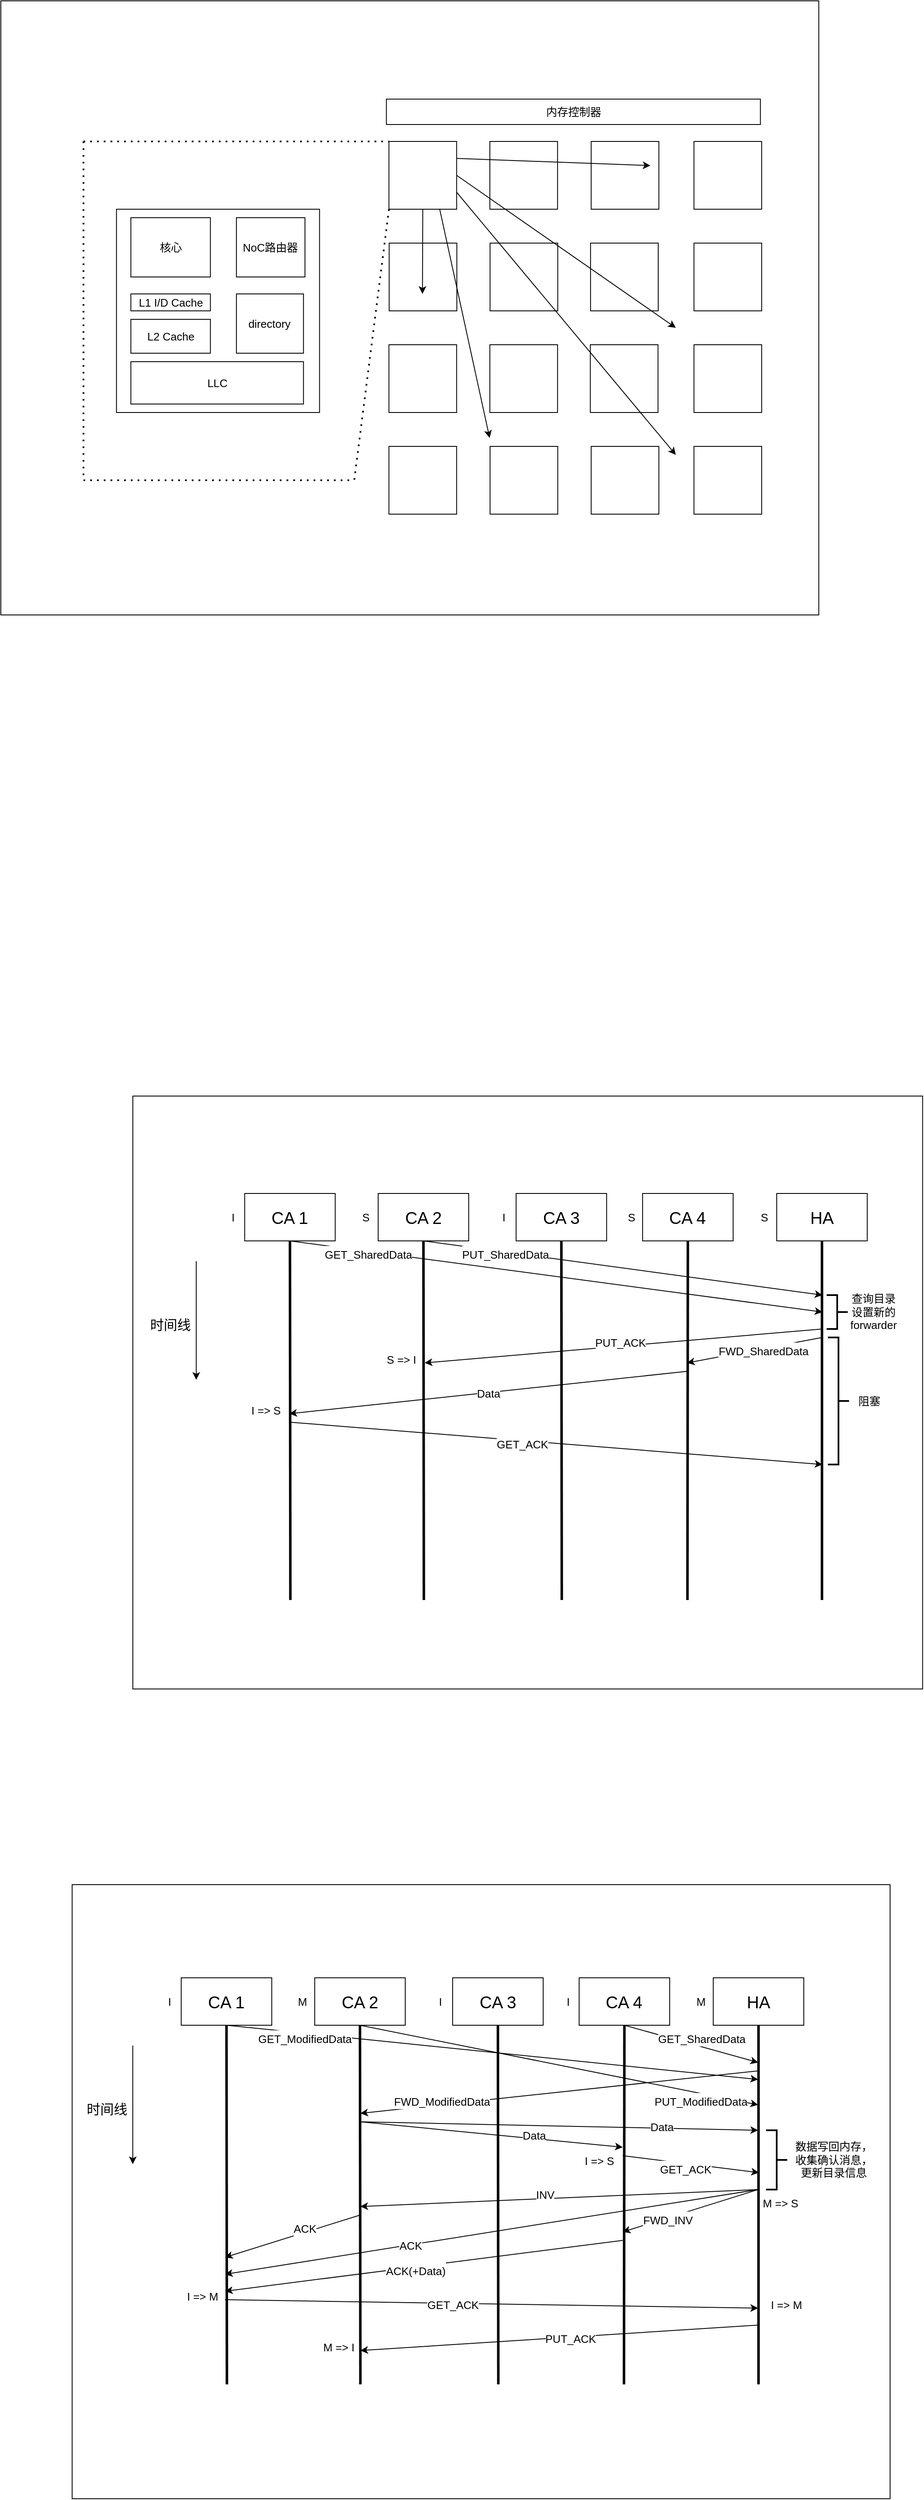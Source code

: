 <mxfile version="20.8.21" type="github">
  <diagram name="第 1 页" id="rEhqudG2Qi7Mr-dwz_3Q">
    <mxGraphModel dx="1628" dy="591" grid="0" gridSize="10" guides="1" tooltips="1" connect="1" arrows="1" fold="1" page="0" pageScale="1" pageWidth="827" pageHeight="1169" math="0" shadow="0">
      <root>
        <mxCell id="0" />
        <mxCell id="1" parent="0" />
        <mxCell id="y3GU0l8vooT_9jQAANlp-1" value="" style="rounded=0;whiteSpace=wrap;html=1;sketch=0;fillStyle=auto;strokeWidth=1;fontSize=20;aspect=fixed;" vertex="1" parent="1">
          <mxGeometry x="316" y="419" width="966.66" height="725" as="geometry" />
        </mxCell>
        <mxCell id="y3GU0l8vooT_9jQAANlp-2" value="" style="whiteSpace=wrap;html=1;aspect=fixed;labelBackgroundColor=default;strokeColor=default;fontSize=13;fillColor=default;" vertex="1" parent="1">
          <mxGeometry x="774.66" y="585" width="80" height="80" as="geometry" />
        </mxCell>
        <mxCell id="y3GU0l8vooT_9jQAANlp-3" value="" style="whiteSpace=wrap;html=1;aspect=fixed;labelBackgroundColor=default;strokeColor=default;fontSize=13;fillColor=default;" vertex="1" parent="1">
          <mxGeometry x="893.91" y="585" width="80" height="80" as="geometry" />
        </mxCell>
        <mxCell id="y3GU0l8vooT_9jQAANlp-4" value="" style="whiteSpace=wrap;html=1;aspect=fixed;labelBackgroundColor=default;strokeColor=default;fontSize=13;fillColor=default;" vertex="1" parent="1">
          <mxGeometry x="1013.66" y="585" width="80" height="80" as="geometry" />
        </mxCell>
        <mxCell id="y3GU0l8vooT_9jQAANlp-5" value="" style="whiteSpace=wrap;html=1;aspect=fixed;labelBackgroundColor=default;strokeColor=default;fontSize=13;fillColor=default;" vertex="1" parent="1">
          <mxGeometry x="774.91" y="705" width="80" height="80" as="geometry" />
        </mxCell>
        <mxCell id="y3GU0l8vooT_9jQAANlp-6" value="" style="whiteSpace=wrap;html=1;aspect=fixed;labelBackgroundColor=default;strokeColor=default;fontSize=13;fillColor=default;" vertex="1" parent="1">
          <mxGeometry x="894.16" y="705" width="80" height="80" as="geometry" />
        </mxCell>
        <mxCell id="y3GU0l8vooT_9jQAANlp-7" value="" style="whiteSpace=wrap;html=1;aspect=fixed;labelBackgroundColor=default;strokeColor=default;fontSize=13;fillColor=default;" vertex="1" parent="1">
          <mxGeometry x="1012.91" y="705" width="80" height="80" as="geometry" />
        </mxCell>
        <mxCell id="y3GU0l8vooT_9jQAANlp-8" value="" style="whiteSpace=wrap;html=1;aspect=fixed;labelBackgroundColor=default;strokeColor=default;fontSize=13;fillColor=default;" vertex="1" parent="1">
          <mxGeometry x="774.66" y="825" width="80" height="80" as="geometry" />
        </mxCell>
        <mxCell id="y3GU0l8vooT_9jQAANlp-9" value="" style="whiteSpace=wrap;html=1;aspect=fixed;labelBackgroundColor=default;strokeColor=default;fontSize=13;fillColor=default;" vertex="1" parent="1">
          <mxGeometry x="893.91" y="825" width="80" height="80" as="geometry" />
        </mxCell>
        <mxCell id="y3GU0l8vooT_9jQAANlp-10" value="" style="whiteSpace=wrap;html=1;aspect=fixed;labelBackgroundColor=default;strokeColor=default;fontSize=13;fillColor=default;" vertex="1" parent="1">
          <mxGeometry x="1012.66" y="825" width="80" height="80" as="geometry" />
        </mxCell>
        <mxCell id="y3GU0l8vooT_9jQAANlp-11" value="内存控制器" style="rounded=0;whiteSpace=wrap;html=1;labelBackgroundColor=default;strokeColor=default;fontSize=13;fillColor=default;" vertex="1" parent="1">
          <mxGeometry x="771.66" y="535" width="442" height="30" as="geometry" />
        </mxCell>
        <mxCell id="y3GU0l8vooT_9jQAANlp-12" value="" style="whiteSpace=wrap;html=1;aspect=fixed;labelBackgroundColor=default;strokeColor=default;fontSize=13;fillColor=default;" vertex="1" parent="1">
          <mxGeometry x="1135.16" y="585" width="80" height="80" as="geometry" />
        </mxCell>
        <mxCell id="y3GU0l8vooT_9jQAANlp-13" value="" style="whiteSpace=wrap;html=1;aspect=fixed;labelBackgroundColor=default;strokeColor=default;fontSize=13;fillColor=default;" vertex="1" parent="1">
          <mxGeometry x="1135.16" y="705" width="80" height="80" as="geometry" />
        </mxCell>
        <mxCell id="y3GU0l8vooT_9jQAANlp-14" value="" style="whiteSpace=wrap;html=1;aspect=fixed;labelBackgroundColor=default;strokeColor=default;fontSize=13;fillColor=default;" vertex="1" parent="1">
          <mxGeometry x="1135.16" y="825" width="80" height="80" as="geometry" />
        </mxCell>
        <mxCell id="y3GU0l8vooT_9jQAANlp-15" value="" style="whiteSpace=wrap;html=1;aspect=fixed;labelBackgroundColor=default;strokeColor=default;fontSize=13;fillColor=default;" vertex="1" parent="1">
          <mxGeometry x="774.66" y="945" width="80" height="80" as="geometry" />
        </mxCell>
        <mxCell id="y3GU0l8vooT_9jQAANlp-16" value="" style="whiteSpace=wrap;html=1;aspect=fixed;labelBackgroundColor=default;strokeColor=default;fontSize=13;fillColor=default;" vertex="1" parent="1">
          <mxGeometry x="894.16" y="945" width="80" height="80" as="geometry" />
        </mxCell>
        <mxCell id="y3GU0l8vooT_9jQAANlp-17" value="" style="whiteSpace=wrap;html=1;aspect=fixed;labelBackgroundColor=default;strokeColor=default;fontSize=13;fillColor=default;" vertex="1" parent="1">
          <mxGeometry x="1013.66" y="945" width="80" height="80" as="geometry" />
        </mxCell>
        <mxCell id="y3GU0l8vooT_9jQAANlp-18" value="" style="whiteSpace=wrap;html=1;aspect=fixed;labelBackgroundColor=default;strokeColor=default;fontSize=13;fillColor=default;" vertex="1" parent="1">
          <mxGeometry x="1135.16" y="945" width="80" height="80" as="geometry" />
        </mxCell>
        <mxCell id="y3GU0l8vooT_9jQAANlp-19" value="" style="whiteSpace=wrap;html=1;aspect=fixed;labelBackgroundColor=default;strokeColor=default;fontSize=13;fillColor=default;" vertex="1" parent="1">
          <mxGeometry x="452.66" y="665" width="240" height="240" as="geometry" />
        </mxCell>
        <mxCell id="y3GU0l8vooT_9jQAANlp-20" value="L1 I/D Cache" style="rounded=0;whiteSpace=wrap;html=1;labelBackgroundColor=default;strokeColor=default;fontSize=13;fillColor=default;" vertex="1" parent="1">
          <mxGeometry x="469.66" y="765" width="94" height="20" as="geometry" />
        </mxCell>
        <mxCell id="y3GU0l8vooT_9jQAANlp-21" value="NoC路由器" style="rounded=0;whiteSpace=wrap;html=1;labelBackgroundColor=default;strokeColor=default;fontSize=13;fillColor=default;" vertex="1" parent="1">
          <mxGeometry x="594.41" y="675" width="81" height="70" as="geometry" />
        </mxCell>
        <mxCell id="y3GU0l8vooT_9jQAANlp-22" value="核心" style="rounded=0;whiteSpace=wrap;html=1;labelBackgroundColor=default;strokeColor=default;fontSize=13;fillColor=default;" vertex="1" parent="1">
          <mxGeometry x="469.66" y="675" width="94" height="70" as="geometry" />
        </mxCell>
        <mxCell id="y3GU0l8vooT_9jQAANlp-23" value="L2 Cache" style="rounded=0;whiteSpace=wrap;html=1;labelBackgroundColor=default;strokeColor=default;fontSize=13;fillColor=default;" vertex="1" parent="1">
          <mxGeometry x="469.66" y="795" width="94" height="40" as="geometry" />
        </mxCell>
        <mxCell id="y3GU0l8vooT_9jQAANlp-24" value="LLC" style="rounded=0;whiteSpace=wrap;html=1;labelBackgroundColor=default;strokeColor=default;fontSize=13;fillColor=default;" vertex="1" parent="1">
          <mxGeometry x="469.66" y="845" width="204" height="50" as="geometry" />
        </mxCell>
        <mxCell id="y3GU0l8vooT_9jQAANlp-25" value="directory" style="rounded=0;whiteSpace=wrap;html=1;labelBackgroundColor=default;strokeColor=default;fontSize=13;fillColor=default;" vertex="1" parent="1">
          <mxGeometry x="594.41" y="765" width="79.25" height="70" as="geometry" />
        </mxCell>
        <mxCell id="y3GU0l8vooT_9jQAANlp-26" style="edgeStyle=none;rounded=0;orthogonalLoop=1;jettySize=auto;html=1;exitX=0.5;exitY=1;exitDx=0;exitDy=0;entryX=0.492;entryY=0.75;entryDx=0;entryDy=0;entryPerimeter=0;fontSize=13;endArrow=classic;endFill=1;" edge="1" parent="1" source="y3GU0l8vooT_9jQAANlp-2" target="y3GU0l8vooT_9jQAANlp-5">
          <mxGeometry relative="1" as="geometry" />
        </mxCell>
        <mxCell id="y3GU0l8vooT_9jQAANlp-27" style="edgeStyle=none;rounded=0;orthogonalLoop=1;jettySize=auto;html=1;exitX=1;exitY=0.75;exitDx=0;exitDy=0;fontSize=13;endArrow=classic;endFill=1;" edge="1" parent="1" source="y3GU0l8vooT_9jQAANlp-2">
          <mxGeometry relative="1" as="geometry">
            <mxPoint x="1113.66" y="955" as="targetPoint" />
          </mxGeometry>
        </mxCell>
        <mxCell id="y3GU0l8vooT_9jQAANlp-28" style="edgeStyle=none;rounded=0;orthogonalLoop=1;jettySize=auto;html=1;exitX=1;exitY=0.5;exitDx=0;exitDy=0;fontSize=13;endArrow=classic;endFill=1;" edge="1" parent="1" source="y3GU0l8vooT_9jQAANlp-2">
          <mxGeometry relative="1" as="geometry">
            <mxPoint x="1113.66" y="805" as="targetPoint" />
          </mxGeometry>
        </mxCell>
        <mxCell id="y3GU0l8vooT_9jQAANlp-29" style="edgeStyle=none;rounded=0;orthogonalLoop=1;jettySize=auto;html=1;exitX=1;exitY=0.25;exitDx=0;exitDy=0;fontSize=13;endArrow=classic;endFill=1;" edge="1" parent="1" source="y3GU0l8vooT_9jQAANlp-2">
          <mxGeometry relative="1" as="geometry">
            <mxPoint x="1083.66" y="613.513" as="targetPoint" />
          </mxGeometry>
        </mxCell>
        <mxCell id="y3GU0l8vooT_9jQAANlp-30" style="edgeStyle=none;rounded=0;orthogonalLoop=1;jettySize=auto;html=1;exitX=0.75;exitY=1;exitDx=0;exitDy=0;fontSize=13;endArrow=classic;endFill=1;" edge="1" parent="1" source="y3GU0l8vooT_9jQAANlp-2">
          <mxGeometry relative="1" as="geometry">
            <mxPoint x="893.66" y="935" as="targetPoint" />
          </mxGeometry>
        </mxCell>
        <mxCell id="y3GU0l8vooT_9jQAANlp-31" value="" style="endArrow=none;dashed=1;html=1;dashPattern=1 3;strokeWidth=2;rounded=0;strokeColor=default;fontSize=15;endSize=6;elbow=vertical;entryX=0;entryY=0;entryDx=0;entryDy=0;" edge="1" parent="1" target="y3GU0l8vooT_9jQAANlp-2">
          <mxGeometry width="50" height="50" relative="1" as="geometry">
            <mxPoint x="413.66" y="585" as="sourcePoint" />
            <mxPoint x="723.66" y="585" as="targetPoint" />
          </mxGeometry>
        </mxCell>
        <mxCell id="y3GU0l8vooT_9jQAANlp-32" value="" style="endArrow=none;dashed=1;html=1;dashPattern=1 3;strokeWidth=2;rounded=0;strokeColor=default;fontSize=15;endSize=6;elbow=vertical;" edge="1" parent="1">
          <mxGeometry width="50" height="50" relative="1" as="geometry">
            <mxPoint x="413.66" y="585" as="sourcePoint" />
            <mxPoint x="413.66" y="985" as="targetPoint" />
          </mxGeometry>
        </mxCell>
        <mxCell id="y3GU0l8vooT_9jQAANlp-33" value="" style="endArrow=none;dashed=1;html=1;dashPattern=1 3;strokeWidth=2;rounded=0;strokeColor=default;fontSize=15;endSize=6;elbow=vertical;" edge="1" parent="1">
          <mxGeometry width="50" height="50" relative="1" as="geometry">
            <mxPoint x="413.66" y="985" as="sourcePoint" />
            <mxPoint x="733.66" y="985" as="targetPoint" />
          </mxGeometry>
        </mxCell>
        <mxCell id="y3GU0l8vooT_9jQAANlp-34" value="" style="endArrow=none;dashed=1;html=1;dashPattern=1 3;strokeWidth=2;rounded=0;strokeColor=default;fontSize=15;endSize=6;elbow=vertical;exitX=0;exitY=1;exitDx=0;exitDy=0;" edge="1" parent="1" source="y3GU0l8vooT_9jQAANlp-2">
          <mxGeometry width="50" height="50" relative="1" as="geometry">
            <mxPoint x="213.66" y="935" as="sourcePoint" />
            <mxPoint x="733.66" y="985" as="targetPoint" />
          </mxGeometry>
        </mxCell>
        <mxCell id="y3GU0l8vooT_9jQAANlp-35" value="" style="rounded=0;whiteSpace=wrap;html=1;sketch=0;fillStyle=auto;strokeWidth=1;fontSize=20;aspect=fixed;" vertex="1" parent="1">
          <mxGeometry x="400.26" y="2643" width="966.66" height="725" as="geometry" />
        </mxCell>
        <mxCell id="y3GU0l8vooT_9jQAANlp-36" value="" style="rounded=0;whiteSpace=wrap;html=1;sketch=0;fillStyle=auto;strokeWidth=1;fontSize=20;aspect=fixed;" vertex="1" parent="1">
          <mxGeometry x="472" y="1712" width="933.33" height="700" as="geometry" />
        </mxCell>
        <mxCell id="y3GU0l8vooT_9jQAANlp-37" value="CA 1" style="rounded=0;whiteSpace=wrap;html=1;sketch=0;fillStyle=auto;strokeWidth=1;fontSize=20;" vertex="1" parent="1">
          <mxGeometry x="604.17" y="1827" width="107" height="56" as="geometry" />
        </mxCell>
        <mxCell id="y3GU0l8vooT_9jQAANlp-38" value="CA 2" style="rounded=0;whiteSpace=wrap;html=1;sketch=0;fillStyle=auto;strokeWidth=1;fontSize=20;" vertex="1" parent="1">
          <mxGeometry x="761.92" y="1827" width="107" height="56" as="geometry" />
        </mxCell>
        <mxCell id="y3GU0l8vooT_9jQAANlp-39" value="CA 3" style="rounded=0;whiteSpace=wrap;html=1;sketch=0;fillStyle=auto;strokeWidth=1;fontSize=20;" vertex="1" parent="1">
          <mxGeometry x="924.92" y="1827" width="107" height="56" as="geometry" />
        </mxCell>
        <mxCell id="y3GU0l8vooT_9jQAANlp-40" value="CA 4" style="rounded=0;whiteSpace=wrap;html=1;sketch=0;fillStyle=auto;strokeWidth=1;fontSize=20;" vertex="1" parent="1">
          <mxGeometry x="1074.42" y="1827" width="107" height="56" as="geometry" />
        </mxCell>
        <mxCell id="y3GU0l8vooT_9jQAANlp-41" value="HA" style="rounded=0;whiteSpace=wrap;html=1;sketch=0;fillStyle=auto;strokeWidth=1;fontSize=20;" vertex="1" parent="1">
          <mxGeometry x="1232.92" y="1827" width="107" height="56" as="geometry" />
        </mxCell>
        <mxCell id="y3GU0l8vooT_9jQAANlp-42" value="" style="endArrow=none;html=1;rounded=0;fontSize=18;strokeWidth=3;exitX=0.5;exitY=1;exitDx=0;exitDy=0;" edge="1" parent="1" source="y3GU0l8vooT_9jQAANlp-37">
          <mxGeometry width="50" height="50" relative="1" as="geometry">
            <mxPoint x="593.17" y="2037" as="sourcePoint" />
            <mxPoint x="658.17" y="2307" as="targetPoint" />
          </mxGeometry>
        </mxCell>
        <mxCell id="y3GU0l8vooT_9jQAANlp-43" value="" style="endArrow=none;html=1;rounded=0;fontSize=18;strokeWidth=3;exitX=0.5;exitY=1;exitDx=0;exitDy=0;" edge="1" parent="1" source="y3GU0l8vooT_9jQAANlp-38">
          <mxGeometry width="50" height="50" relative="1" as="geometry">
            <mxPoint x="827.67" y="1897" as="sourcePoint" />
            <mxPoint x="815.92" y="2307" as="targetPoint" />
          </mxGeometry>
        </mxCell>
        <mxCell id="y3GU0l8vooT_9jQAANlp-44" value="" style="endArrow=none;html=1;rounded=0;fontSize=18;strokeWidth=3;exitX=0.5;exitY=1;exitDx=0;exitDy=0;" edge="1" parent="1" source="y3GU0l8vooT_9jQAANlp-39">
          <mxGeometry width="50" height="50" relative="1" as="geometry">
            <mxPoint x="992.92" y="2197" as="sourcePoint" />
            <mxPoint x="978.92" y="2307" as="targetPoint" />
          </mxGeometry>
        </mxCell>
        <mxCell id="y3GU0l8vooT_9jQAANlp-45" value="" style="endArrow=none;html=1;rounded=0;fontSize=18;strokeWidth=3;exitX=0.5;exitY=1;exitDx=0;exitDy=0;" edge="1" parent="1" source="y3GU0l8vooT_9jQAANlp-40">
          <mxGeometry width="50" height="50" relative="1" as="geometry">
            <mxPoint x="1091.42" y="2057" as="sourcePoint" />
            <mxPoint x="1127.42" y="2307" as="targetPoint" />
          </mxGeometry>
        </mxCell>
        <mxCell id="y3GU0l8vooT_9jQAANlp-46" value="" style="endArrow=none;html=1;rounded=0;fontSize=18;strokeWidth=3;exitX=0.5;exitY=1;exitDx=0;exitDy=0;" edge="1" parent="1" source="y3GU0l8vooT_9jQAANlp-41">
          <mxGeometry width="50" height="50" relative="1" as="geometry">
            <mxPoint x="1209.42" y="2127" as="sourcePoint" />
            <mxPoint x="1286.42" y="2307" as="targetPoint" />
          </mxGeometry>
        </mxCell>
        <mxCell id="y3GU0l8vooT_9jQAANlp-47" value="" style="endArrow=classic;html=1;rounded=0;fontSize=16;" edge="1" parent="1">
          <mxGeometry width="50" height="50" relative="1" as="geometry">
            <mxPoint x="546.92" y="1907" as="sourcePoint" />
            <mxPoint x="546.92" y="2047" as="targetPoint" />
          </mxGeometry>
        </mxCell>
        <mxCell id="y3GU0l8vooT_9jQAANlp-48" value="时间线" style="text;html=1;align=center;verticalAlign=middle;resizable=0;points=[];autosize=1;strokeColor=none;fillColor=none;fontSize=16;" vertex="1" parent="1">
          <mxGeometry x="480.92" y="1967" width="70" height="30" as="geometry" />
        </mxCell>
        <mxCell id="y3GU0l8vooT_9jQAANlp-49" value="" style="endArrow=classic;html=1;rounded=0;fontSize=16;exitX=0.5;exitY=1;exitDx=0;exitDy=0;" edge="1" parent="1" source="y3GU0l8vooT_9jQAANlp-37">
          <mxGeometry width="50" height="50" relative="1" as="geometry">
            <mxPoint x="666.92" y="1907" as="sourcePoint" />
            <mxPoint x="1286.92" y="1967" as="targetPoint" />
          </mxGeometry>
        </mxCell>
        <mxCell id="y3GU0l8vooT_9jQAANlp-50" value="&lt;span style=&quot;font-size: 13px;&quot;&gt;GET_SharedData&lt;br&gt;&lt;/span&gt;" style="text;html=1;align=center;verticalAlign=middle;resizable=0;points=[];autosize=1;strokeColor=none;fillColor=none;fontSize=16;labelBackgroundColor=default;" vertex="1" parent="1">
          <mxGeometry x="684.67" y="1883" width="130" height="30" as="geometry" />
        </mxCell>
        <mxCell id="y3GU0l8vooT_9jQAANlp-51" value="" style="endArrow=classic;html=1;rounded=0;fontSize=13;exitX=0.5;exitY=1;exitDx=0;exitDy=0;" edge="1" parent="1" source="y3GU0l8vooT_9jQAANlp-38">
          <mxGeometry width="50" height="50" relative="1" as="geometry">
            <mxPoint x="986.92" y="2037" as="sourcePoint" />
            <mxPoint x="1286.92" y="1947" as="targetPoint" />
          </mxGeometry>
        </mxCell>
        <mxCell id="y3GU0l8vooT_9jQAANlp-52" value="" style="strokeWidth=2;html=1;shape=mxgraph.flowchart.annotation_2;align=left;labelPosition=right;pointerEvents=1;strokeColor=default;fontSize=13;fillColor=#E6E6E6;flipH=1;" vertex="1" parent="1">
          <mxGeometry x="1291.92" y="1947" width="25" height="40" as="geometry" />
        </mxCell>
        <mxCell id="y3GU0l8vooT_9jQAANlp-53" value="查询目录&lt;br&gt;设置新的&lt;br&gt;forwarder" style="text;html=1;align=center;verticalAlign=middle;resizable=0;points=[];autosize=1;strokeColor=none;fillColor=none;fontSize=13;" vertex="1" parent="1">
          <mxGeometry x="1306.92" y="1937" width="80" height="60" as="geometry" />
        </mxCell>
        <mxCell id="y3GU0l8vooT_9jQAANlp-54" value="&lt;span style=&quot;font-size: 13px;&quot;&gt;PUT_SharedData&lt;br&gt;&lt;/span&gt;" style="text;html=1;align=center;verticalAlign=middle;resizable=0;points=[];autosize=1;strokeColor=none;fillColor=none;fontSize=16;labelBackgroundColor=default;" vertex="1" parent="1">
          <mxGeometry x="846.92" y="1883" width="130" height="30" as="geometry" />
        </mxCell>
        <mxCell id="y3GU0l8vooT_9jQAANlp-55" value="I" style="text;html=1;align=center;verticalAlign=middle;resizable=0;points=[];autosize=1;strokeColor=none;fillColor=none;fontSize=13;" vertex="1" parent="1">
          <mxGeometry x="575.17" y="1840" width="30" height="30" as="geometry" />
        </mxCell>
        <mxCell id="y3GU0l8vooT_9jQAANlp-56" value="S" style="text;html=1;align=center;verticalAlign=middle;resizable=0;points=[];autosize=1;strokeColor=none;fillColor=none;fontSize=13;" vertex="1" parent="1">
          <mxGeometry x="731.92" y="1840" width="30" height="30" as="geometry" />
        </mxCell>
        <mxCell id="y3GU0l8vooT_9jQAANlp-57" value="I" style="text;html=1;align=center;verticalAlign=middle;resizable=0;points=[];autosize=1;strokeColor=none;fillColor=none;fontSize=13;" vertex="1" parent="1">
          <mxGeometry x="894.92" y="1840" width="30" height="30" as="geometry" />
        </mxCell>
        <mxCell id="y3GU0l8vooT_9jQAANlp-58" value="S" style="text;html=1;align=center;verticalAlign=middle;resizable=0;points=[];autosize=1;strokeColor=none;fillColor=none;fontSize=13;" vertex="1" parent="1">
          <mxGeometry x="1045.92" y="1840" width="30" height="30" as="geometry" />
        </mxCell>
        <mxCell id="y3GU0l8vooT_9jQAANlp-59" value="S" style="text;html=1;align=center;verticalAlign=middle;resizable=0;points=[];autosize=1;strokeColor=none;fillColor=none;fontSize=13;" vertex="1" parent="1">
          <mxGeometry x="1202.92" y="1840" width="30" height="30" as="geometry" />
        </mxCell>
        <mxCell id="y3GU0l8vooT_9jQAANlp-60" value="&lt;span style=&quot;font-size: 13px;&quot;&gt;S =&amp;gt; I&lt;br&gt;&lt;/span&gt;" style="text;html=1;align=center;verticalAlign=middle;resizable=0;points=[];autosize=1;strokeColor=none;fillColor=none;fontSize=16;labelBackgroundColor=default;" vertex="1" parent="1">
          <mxGeometry x="759.42" y="2007" width="60" height="30" as="geometry" />
        </mxCell>
        <mxCell id="y3GU0l8vooT_9jQAANlp-61" value="" style="endArrow=classic;html=1;rounded=0;fontSize=13;" edge="1" parent="1">
          <mxGeometry width="50" height="50" relative="1" as="geometry">
            <mxPoint x="1286.92" y="1997" as="sourcePoint" />
            <mxPoint x="1126.92" y="2027" as="targetPoint" />
          </mxGeometry>
        </mxCell>
        <mxCell id="y3GU0l8vooT_9jQAANlp-62" value="&lt;span style=&quot;font-size: 13px;&quot;&gt;FWD_SharedData&lt;br&gt;&lt;/span&gt;" style="text;html=1;align=center;verticalAlign=middle;resizable=0;points=[];autosize=1;strokeColor=none;fillColor=none;fontSize=16;labelBackgroundColor=default;" vertex="1" parent="1">
          <mxGeometry x="1151.92" y="1997" width="130" height="30" as="geometry" />
        </mxCell>
        <mxCell id="y3GU0l8vooT_9jQAANlp-63" value="" style="endArrow=classic;html=1;rounded=0;fontSize=13;entryX=0.958;entryY=0.667;entryDx=0;entryDy=0;entryPerimeter=0;" edge="1" parent="1" target="y3GU0l8vooT_9jQAANlp-60">
          <mxGeometry width="50" height="50" relative="1" as="geometry">
            <mxPoint x="1286.92" y="1987" as="sourcePoint" />
            <mxPoint x="906.92" y="2047" as="targetPoint" />
          </mxGeometry>
        </mxCell>
        <mxCell id="y3GU0l8vooT_9jQAANlp-64" value="&lt;span style=&quot;font-size: 13px;&quot;&gt;PUT_ACK&lt;br&gt;&lt;/span&gt;" style="text;html=1;align=center;verticalAlign=middle;resizable=0;points=[];autosize=1;strokeColor=none;fillColor=none;fontSize=16;labelBackgroundColor=default;" vertex="1" parent="1">
          <mxGeometry x="1008.42" y="1987" width="80" height="30" as="geometry" />
        </mxCell>
        <mxCell id="y3GU0l8vooT_9jQAANlp-65" value="" style="endArrow=classic;html=1;rounded=0;fontSize=13;" edge="1" parent="1">
          <mxGeometry width="50" height="50" relative="1" as="geometry">
            <mxPoint x="1126.92" y="2037" as="sourcePoint" />
            <mxPoint x="656.92" y="2087" as="targetPoint" />
          </mxGeometry>
        </mxCell>
        <mxCell id="y3GU0l8vooT_9jQAANlp-66" value="&lt;span style=&quot;font-size: 13px;&quot;&gt;Data&lt;br&gt;&lt;/span&gt;" style="text;html=1;align=center;verticalAlign=middle;resizable=0;points=[];autosize=1;strokeColor=none;fillColor=none;fontSize=16;labelBackgroundColor=default;" vertex="1" parent="1">
          <mxGeometry x="866.92" y="2047" width="50" height="30" as="geometry" />
        </mxCell>
        <mxCell id="y3GU0l8vooT_9jQAANlp-67" value="" style="endArrow=classic;html=1;rounded=0;fontSize=13;" edge="1" parent="1">
          <mxGeometry width="50" height="50" relative="1" as="geometry">
            <mxPoint x="656.92" y="2097" as="sourcePoint" />
            <mxPoint x="1286.92" y="2147" as="targetPoint" />
          </mxGeometry>
        </mxCell>
        <mxCell id="y3GU0l8vooT_9jQAANlp-68" value="&lt;span style=&quot;font-size: 13px;&quot;&gt;GET_ACK&lt;br&gt;&lt;/span&gt;" style="text;html=1;align=center;verticalAlign=middle;resizable=0;points=[];autosize=1;strokeColor=none;fillColor=none;fontSize=16;labelBackgroundColor=default;" vertex="1" parent="1">
          <mxGeometry x="891.92" y="2107" width="80" height="30" as="geometry" />
        </mxCell>
        <mxCell id="y3GU0l8vooT_9jQAANlp-69" value="&lt;span style=&quot;font-size: 13px;&quot;&gt;I =&amp;gt; S&lt;br&gt;&lt;/span&gt;" style="text;html=1;align=center;verticalAlign=middle;resizable=0;points=[];autosize=1;strokeColor=none;fillColor=none;fontSize=16;labelBackgroundColor=default;" vertex="1" parent="1">
          <mxGeometry x="598.92" y="2067" width="60" height="30" as="geometry" />
        </mxCell>
        <mxCell id="y3GU0l8vooT_9jQAANlp-70" value="" style="strokeWidth=2;html=1;shape=mxgraph.flowchart.annotation_2;align=left;labelPosition=right;pointerEvents=1;strokeColor=default;fontSize=13;fillColor=#E6E6E6;flipH=1;" vertex="1" parent="1">
          <mxGeometry x="1293.42" y="1997" width="25" height="150" as="geometry" />
        </mxCell>
        <mxCell id="y3GU0l8vooT_9jQAANlp-71" value="阻塞" style="text;html=1;align=center;verticalAlign=middle;resizable=0;points=[];autosize=1;strokeColor=none;fillColor=none;fontSize=13;" vertex="1" parent="1">
          <mxGeometry x="1316.92" y="2057" width="50" height="30" as="geometry" />
        </mxCell>
        <mxCell id="y3GU0l8vooT_9jQAANlp-72" value="CA 1" style="rounded=0;whiteSpace=wrap;html=1;sketch=0;fillStyle=auto;strokeWidth=1;fontSize=20;" vertex="1" parent="1">
          <mxGeometry x="529.17" y="2753" width="107" height="56" as="geometry" />
        </mxCell>
        <mxCell id="y3GU0l8vooT_9jQAANlp-73" value="CA 2" style="rounded=0;whiteSpace=wrap;html=1;sketch=0;fillStyle=auto;strokeWidth=1;fontSize=20;" vertex="1" parent="1">
          <mxGeometry x="686.92" y="2753" width="107" height="56" as="geometry" />
        </mxCell>
        <mxCell id="y3GU0l8vooT_9jQAANlp-74" value="CA 3" style="rounded=0;whiteSpace=wrap;html=1;sketch=0;fillStyle=auto;strokeWidth=1;fontSize=20;" vertex="1" parent="1">
          <mxGeometry x="849.92" y="2753" width="107" height="56" as="geometry" />
        </mxCell>
        <mxCell id="y3GU0l8vooT_9jQAANlp-75" value="CA 4" style="rounded=0;whiteSpace=wrap;html=1;sketch=0;fillStyle=auto;strokeWidth=1;fontSize=20;" vertex="1" parent="1">
          <mxGeometry x="999.42" y="2753" width="107" height="56" as="geometry" />
        </mxCell>
        <mxCell id="y3GU0l8vooT_9jQAANlp-76" value="HA" style="rounded=0;whiteSpace=wrap;html=1;sketch=0;fillStyle=auto;strokeWidth=1;fontSize=20;" vertex="1" parent="1">
          <mxGeometry x="1157.92" y="2753" width="107" height="56" as="geometry" />
        </mxCell>
        <mxCell id="y3GU0l8vooT_9jQAANlp-77" value="" style="endArrow=none;html=1;rounded=0;fontSize=18;strokeWidth=3;exitX=0.5;exitY=1;exitDx=0;exitDy=0;" edge="1" parent="1" source="y3GU0l8vooT_9jQAANlp-72">
          <mxGeometry width="50" height="50" relative="1" as="geometry">
            <mxPoint x="518.17" y="2963" as="sourcePoint" />
            <mxPoint x="583.17" y="3233" as="targetPoint" />
          </mxGeometry>
        </mxCell>
        <mxCell id="y3GU0l8vooT_9jQAANlp-78" value="" style="endArrow=none;html=1;rounded=0;fontSize=18;strokeWidth=3;exitX=0.5;exitY=1;exitDx=0;exitDy=0;" edge="1" parent="1" source="y3GU0l8vooT_9jQAANlp-73">
          <mxGeometry width="50" height="50" relative="1" as="geometry">
            <mxPoint x="752.67" y="2823" as="sourcePoint" />
            <mxPoint x="740.92" y="3233" as="targetPoint" />
          </mxGeometry>
        </mxCell>
        <mxCell id="y3GU0l8vooT_9jQAANlp-79" value="" style="endArrow=none;html=1;rounded=0;fontSize=18;strokeWidth=3;exitX=0.5;exitY=1;exitDx=0;exitDy=0;" edge="1" parent="1" source="y3GU0l8vooT_9jQAANlp-74">
          <mxGeometry width="50" height="50" relative="1" as="geometry">
            <mxPoint x="917.92" y="3123" as="sourcePoint" />
            <mxPoint x="903.92" y="3233" as="targetPoint" />
          </mxGeometry>
        </mxCell>
        <mxCell id="y3GU0l8vooT_9jQAANlp-80" value="" style="endArrow=none;html=1;rounded=0;fontSize=18;strokeWidth=3;exitX=0.5;exitY=1;exitDx=0;exitDy=0;" edge="1" parent="1" source="y3GU0l8vooT_9jQAANlp-75">
          <mxGeometry width="50" height="50" relative="1" as="geometry">
            <mxPoint x="1016.42" y="2983" as="sourcePoint" />
            <mxPoint x="1052.42" y="3233" as="targetPoint" />
          </mxGeometry>
        </mxCell>
        <mxCell id="y3GU0l8vooT_9jQAANlp-81" value="" style="endArrow=none;html=1;rounded=0;fontSize=18;strokeWidth=3;exitX=0.5;exitY=1;exitDx=0;exitDy=0;" edge="1" parent="1" source="y3GU0l8vooT_9jQAANlp-76">
          <mxGeometry width="50" height="50" relative="1" as="geometry">
            <mxPoint x="1134.42" y="3053" as="sourcePoint" />
            <mxPoint x="1211.42" y="3233" as="targetPoint" />
          </mxGeometry>
        </mxCell>
        <mxCell id="y3GU0l8vooT_9jQAANlp-82" value="" style="endArrow=classic;html=1;rounded=0;fontSize=16;" edge="1" parent="1">
          <mxGeometry width="50" height="50" relative="1" as="geometry">
            <mxPoint x="471.92" y="2833" as="sourcePoint" />
            <mxPoint x="471.92" y="2973" as="targetPoint" />
          </mxGeometry>
        </mxCell>
        <mxCell id="y3GU0l8vooT_9jQAANlp-83" value="时间线" style="text;html=1;align=center;verticalAlign=middle;resizable=0;points=[];autosize=1;strokeColor=none;fillColor=none;fontSize=16;" vertex="1" parent="1">
          <mxGeometry x="405.92" y="2893" width="70" height="30" as="geometry" />
        </mxCell>
        <mxCell id="y3GU0l8vooT_9jQAANlp-84" value="" style="endArrow=classic;html=1;rounded=0;fontSize=16;exitX=0.5;exitY=1;exitDx=0;exitDy=0;" edge="1" parent="1" source="y3GU0l8vooT_9jQAANlp-72">
          <mxGeometry width="50" height="50" relative="1" as="geometry">
            <mxPoint x="591.92" y="2833" as="sourcePoint" />
            <mxPoint x="1210.92" y="2873" as="targetPoint" />
          </mxGeometry>
        </mxCell>
        <mxCell id="y3GU0l8vooT_9jQAANlp-85" value="&lt;span style=&quot;font-size: 13px;&quot;&gt;GET_ModifiedData&lt;br&gt;&lt;/span&gt;" style="text;html=1;align=center;verticalAlign=middle;resizable=0;points=[];autosize=1;strokeColor=none;fillColor=none;fontSize=16;labelBackgroundColor=default;" vertex="1" parent="1">
          <mxGeometry x="609.67" y="2809" width="130" height="30" as="geometry" />
        </mxCell>
        <mxCell id="y3GU0l8vooT_9jQAANlp-86" value="" style="endArrow=classic;html=1;rounded=0;fontSize=13;exitX=0.5;exitY=1;exitDx=0;exitDy=0;" edge="1" parent="1" source="y3GU0l8vooT_9jQAANlp-73">
          <mxGeometry width="50" height="50" relative="1" as="geometry">
            <mxPoint x="911.92" y="2963" as="sourcePoint" />
            <mxPoint x="1210.92" y="2903" as="targetPoint" />
          </mxGeometry>
        </mxCell>
        <mxCell id="y3GU0l8vooT_9jQAANlp-87" value="&lt;span style=&quot;font-size: 13px;&quot;&gt;PUT_ModifiedData&lt;br&gt;&lt;/span&gt;" style="text;html=1;align=center;verticalAlign=middle;resizable=0;points=[];autosize=1;strokeColor=none;fillColor=none;fontSize=16;labelBackgroundColor=default;" vertex="1" parent="1">
          <mxGeometry x="1077.92" y="2883" width="130" height="30" as="geometry" />
        </mxCell>
        <mxCell id="y3GU0l8vooT_9jQAANlp-88" value="I" style="text;html=1;align=center;verticalAlign=middle;resizable=0;points=[];autosize=1;strokeColor=none;fillColor=none;fontSize=13;" vertex="1" parent="1">
          <mxGeometry x="500.17" y="2766" width="30" height="30" as="geometry" />
        </mxCell>
        <mxCell id="y3GU0l8vooT_9jQAANlp-89" value="M" style="text;html=1;align=center;verticalAlign=middle;resizable=0;points=[];autosize=1;strokeColor=none;fillColor=none;fontSize=13;" vertex="1" parent="1">
          <mxGeometry x="656.92" y="2766" width="30" height="30" as="geometry" />
        </mxCell>
        <mxCell id="y3GU0l8vooT_9jQAANlp-90" value="I" style="text;html=1;align=center;verticalAlign=middle;resizable=0;points=[];autosize=1;strokeColor=none;fillColor=none;fontSize=13;" vertex="1" parent="1">
          <mxGeometry x="819.92" y="2766" width="30" height="30" as="geometry" />
        </mxCell>
        <mxCell id="y3GU0l8vooT_9jQAANlp-91" value="I" style="text;html=1;align=center;verticalAlign=middle;resizable=0;points=[];autosize=1;strokeColor=none;fillColor=none;fontSize=13;" vertex="1" parent="1">
          <mxGeometry x="970.92" y="2766" width="30" height="30" as="geometry" />
        </mxCell>
        <mxCell id="y3GU0l8vooT_9jQAANlp-92" value="M" style="text;html=1;align=center;verticalAlign=middle;resizable=0;points=[];autosize=1;strokeColor=none;fillColor=none;fontSize=13;" vertex="1" parent="1">
          <mxGeometry x="1127.92" y="2766" width="30" height="30" as="geometry" />
        </mxCell>
        <mxCell id="y3GU0l8vooT_9jQAANlp-93" value="" style="endArrow=classic;html=1;rounded=0;fontSize=13;" edge="1" parent="1">
          <mxGeometry width="50" height="50" relative="1" as="geometry">
            <mxPoint x="1209.92" y="2863" as="sourcePoint" />
            <mxPoint x="740.92" y="2913" as="targetPoint" />
          </mxGeometry>
        </mxCell>
        <mxCell id="y3GU0l8vooT_9jQAANlp-94" value="&lt;span style=&quot;font-size: 13px;&quot;&gt;FWD_ModifiedData&lt;br&gt;&lt;/span&gt;" style="text;html=1;align=center;verticalAlign=middle;resizable=0;points=[];autosize=1;strokeColor=none;fillColor=none;fontSize=16;labelBackgroundColor=default;" vertex="1" parent="1">
          <mxGeometry x="766.92" y="2883" width="140" height="30" as="geometry" />
        </mxCell>
        <mxCell id="y3GU0l8vooT_9jQAANlp-95" value="" style="endArrow=classic;html=1;rounded=0;fontSize=13;" edge="1" parent="1">
          <mxGeometry width="50" height="50" relative="1" as="geometry">
            <mxPoint x="740.92" y="2923" as="sourcePoint" />
            <mxPoint x="1050.92" y="2953" as="targetPoint" />
          </mxGeometry>
        </mxCell>
        <mxCell id="y3GU0l8vooT_9jQAANlp-96" value="" style="endArrow=classic;html=1;rounded=0;fontSize=13;" edge="1" parent="1">
          <mxGeometry width="50" height="50" relative="1" as="geometry">
            <mxPoint x="1050.92" y="2963" as="sourcePoint" />
            <mxPoint x="1211.92" y="2983" as="targetPoint" />
          </mxGeometry>
        </mxCell>
        <mxCell id="y3GU0l8vooT_9jQAANlp-97" value="&lt;span style=&quot;font-size: 13px;&quot;&gt;GET_ACK&lt;br&gt;&lt;/span&gt;" style="text;html=1;align=center;verticalAlign=middle;resizable=0;points=[];autosize=1;strokeColor=none;fillColor=none;fontSize=16;labelBackgroundColor=default;" vertex="1" parent="1">
          <mxGeometry x="1084.92" y="2963" width="80" height="30" as="geometry" />
        </mxCell>
        <mxCell id="y3GU0l8vooT_9jQAANlp-98" value="" style="endArrow=classic;html=1;rounded=0;fontSize=13;exitX=0.5;exitY=1;exitDx=0;exitDy=0;" edge="1" parent="1" source="y3GU0l8vooT_9jQAANlp-75">
          <mxGeometry width="50" height="50" relative="1" as="geometry">
            <mxPoint x="1300.92" y="2833" as="sourcePoint" />
            <mxPoint x="1210.92" y="2853" as="targetPoint" />
          </mxGeometry>
        </mxCell>
        <mxCell id="y3GU0l8vooT_9jQAANlp-99" value="&lt;span style=&quot;font-size: 13px;&quot;&gt;GET_SharedData&lt;br&gt;&lt;/span&gt;" style="text;html=1;align=center;verticalAlign=middle;resizable=0;points=[];autosize=1;strokeColor=none;fillColor=none;fontSize=16;labelBackgroundColor=default;" vertex="1" parent="1">
          <mxGeometry x="1078.92" y="2809" width="130" height="30" as="geometry" />
        </mxCell>
        <mxCell id="y3GU0l8vooT_9jQAANlp-100" value="&lt;span style=&quot;font-size: 13px;&quot;&gt;Data&lt;br&gt;&lt;/span&gt;" style="text;html=1;align=center;verticalAlign=middle;resizable=0;points=[];autosize=1;strokeColor=none;fillColor=none;fontSize=16;labelBackgroundColor=default;" vertex="1" parent="1">
          <mxGeometry x="920.92" y="2923" width="50" height="30" as="geometry" />
        </mxCell>
        <mxCell id="y3GU0l8vooT_9jQAANlp-101" value="" style="endArrow=classic;html=1;rounded=0;fontSize=13;" edge="1" parent="1">
          <mxGeometry width="50" height="50" relative="1" as="geometry">
            <mxPoint x="740.92" y="2923" as="sourcePoint" />
            <mxPoint x="1210.92" y="2933" as="targetPoint" />
          </mxGeometry>
        </mxCell>
        <mxCell id="y3GU0l8vooT_9jQAANlp-102" value="&lt;span style=&quot;font-size: 13px;&quot;&gt;Data&lt;br&gt;&lt;/span&gt;" style="text;html=1;align=center;verticalAlign=middle;resizable=0;points=[];autosize=1;strokeColor=none;fillColor=none;fontSize=16;labelBackgroundColor=default;" vertex="1" parent="1">
          <mxGeometry x="1071.92" y="2913" width="50" height="30" as="geometry" />
        </mxCell>
        <mxCell id="y3GU0l8vooT_9jQAANlp-103" value="&lt;span style=&quot;font-size: 13px;&quot;&gt;I =&amp;gt; S&lt;br&gt;&lt;/span&gt;" style="text;html=1;align=center;verticalAlign=middle;resizable=0;points=[];autosize=1;strokeColor=none;fillColor=none;fontSize=16;labelBackgroundColor=default;" vertex="1" parent="1">
          <mxGeometry x="992.92" y="2953" width="60" height="30" as="geometry" />
        </mxCell>
        <mxCell id="y3GU0l8vooT_9jQAANlp-104" value="" style="strokeWidth=2;html=1;shape=mxgraph.flowchart.annotation_2;align=left;labelPosition=right;pointerEvents=1;strokeColor=default;fontSize=13;fillColor=#E6E6E6;flipH=1;" vertex="1" parent="1">
          <mxGeometry x="1220.42" y="2933" width="25" height="70" as="geometry" />
        </mxCell>
        <mxCell id="y3GU0l8vooT_9jQAANlp-105" value="数据写回内存，&lt;br&gt;收集确认消息，&lt;br&gt;更新目录信息" style="text;html=1;align=center;verticalAlign=middle;resizable=0;points=[];autosize=1;strokeColor=none;fillColor=none;fontSize=13;" vertex="1" parent="1">
          <mxGeometry x="1245.42" y="2938" width="110" height="60" as="geometry" />
        </mxCell>
        <mxCell id="y3GU0l8vooT_9jQAANlp-106" value="&lt;span style=&quot;font-size: 13px;&quot;&gt;M =&amp;gt; S&lt;br&gt;&lt;/span&gt;" style="text;html=1;align=center;verticalAlign=middle;resizable=0;points=[];autosize=1;strokeColor=none;fillColor=none;fontSize=16;labelBackgroundColor=default;" vertex="1" parent="1">
          <mxGeometry x="1201.92" y="3003" width="70" height="30" as="geometry" />
        </mxCell>
        <mxCell id="y3GU0l8vooT_9jQAANlp-107" value="" style="endArrow=classic;html=1;rounded=0;fontSize=13;" edge="1" parent="1">
          <mxGeometry width="50" height="50" relative="1" as="geometry">
            <mxPoint x="1210.92" y="3003" as="sourcePoint" />
            <mxPoint x="740.92" y="3023" as="targetPoint" />
          </mxGeometry>
        </mxCell>
        <mxCell id="y3GU0l8vooT_9jQAANlp-108" value="" style="endArrow=classic;html=1;rounded=0;fontSize=13;" edge="1" parent="1">
          <mxGeometry width="50" height="50" relative="1" as="geometry">
            <mxPoint x="1210.92" y="3003" as="sourcePoint" />
            <mxPoint x="1050.92" y="3053" as="targetPoint" />
          </mxGeometry>
        </mxCell>
        <mxCell id="y3GU0l8vooT_9jQAANlp-109" value="&lt;span style=&quot;font-size: 13px;&quot;&gt;FWD_INV&lt;br&gt;&lt;/span&gt;" style="text;html=1;align=center;verticalAlign=middle;resizable=0;points=[];autosize=1;strokeColor=none;fillColor=none;fontSize=16;labelBackgroundColor=default;" vertex="1" parent="1">
          <mxGeometry x="1063.92" y="3023" width="80" height="30" as="geometry" />
        </mxCell>
        <mxCell id="y3GU0l8vooT_9jQAANlp-110" value="" style="endArrow=classic;html=1;rounded=0;fontSize=13;" edge="1" parent="1">
          <mxGeometry width="50" height="50" relative="1" as="geometry">
            <mxPoint x="740.92" y="3033" as="sourcePoint" />
            <mxPoint x="580.92" y="3083" as="targetPoint" />
          </mxGeometry>
        </mxCell>
        <mxCell id="y3GU0l8vooT_9jQAANlp-111" value="" style="endArrow=classic;html=1;rounded=0;fontSize=13;" edge="1" parent="1">
          <mxGeometry width="50" height="50" relative="1" as="geometry">
            <mxPoint x="1210.92" y="3003" as="sourcePoint" />
            <mxPoint x="580.92" y="3103" as="targetPoint" />
          </mxGeometry>
        </mxCell>
        <mxCell id="y3GU0l8vooT_9jQAANlp-112" value="&lt;span style=&quot;font-size: 13px;&quot;&gt;ACK&lt;br&gt;&lt;/span&gt;" style="text;html=1;align=center;verticalAlign=middle;resizable=0;points=[];autosize=1;strokeColor=none;fillColor=none;fontSize=16;labelBackgroundColor=default;" vertex="1" parent="1">
          <mxGeometry x="774.92" y="3053" width="50" height="30" as="geometry" />
        </mxCell>
        <mxCell id="y3GU0l8vooT_9jQAANlp-113" value="&lt;span style=&quot;font-size: 13px;&quot;&gt;ACK&lt;br&gt;&lt;/span&gt;" style="text;html=1;align=center;verticalAlign=middle;resizable=0;points=[];autosize=1;strokeColor=none;fillColor=none;fontSize=16;labelBackgroundColor=default;" vertex="1" parent="1">
          <mxGeometry x="649.67" y="3033" width="50" height="30" as="geometry" />
        </mxCell>
        <mxCell id="y3GU0l8vooT_9jQAANlp-114" value="" style="endArrow=classic;html=1;rounded=0;fontSize=13;" edge="1" parent="1">
          <mxGeometry width="50" height="50" relative="1" as="geometry">
            <mxPoint x="1050.92" y="3063" as="sourcePoint" />
            <mxPoint x="580.92" y="3123" as="targetPoint" />
          </mxGeometry>
        </mxCell>
        <mxCell id="y3GU0l8vooT_9jQAANlp-115" value="&lt;span style=&quot;font-size: 13px;&quot;&gt;ACK(+Data)&lt;br&gt;&lt;/span&gt;" style="text;html=1;align=center;verticalAlign=middle;resizable=0;points=[];autosize=1;strokeColor=none;fillColor=none;fontSize=16;labelBackgroundColor=default;" vertex="1" parent="1">
          <mxGeometry x="760.92" y="3083" width="90" height="30" as="geometry" />
        </mxCell>
        <mxCell id="y3GU0l8vooT_9jQAANlp-116" value="" style="endArrow=classic;html=1;rounded=0;fontSize=13;" edge="1" parent="1">
          <mxGeometry width="50" height="50" relative="1" as="geometry">
            <mxPoint x="580.92" y="3133" as="sourcePoint" />
            <mxPoint x="1210.92" y="3143" as="targetPoint" />
          </mxGeometry>
        </mxCell>
        <mxCell id="y3GU0l8vooT_9jQAANlp-117" value="&lt;span style=&quot;font-size: 13px;&quot;&gt;GET_ACK&lt;br&gt;&lt;/span&gt;" style="text;html=1;align=center;verticalAlign=middle;resizable=0;points=[];autosize=1;strokeColor=none;fillColor=none;fontSize=16;labelBackgroundColor=default;" vertex="1" parent="1">
          <mxGeometry x="809.92" y="3123" width="80" height="30" as="geometry" />
        </mxCell>
        <mxCell id="y3GU0l8vooT_9jQAANlp-118" value="" style="endArrow=classic;html=1;rounded=0;fontSize=13;" edge="1" parent="1">
          <mxGeometry width="50" height="50" relative="1" as="geometry">
            <mxPoint x="1210.92" y="3163" as="sourcePoint" />
            <mxPoint x="740.92" y="3193" as="targetPoint" />
          </mxGeometry>
        </mxCell>
        <mxCell id="y3GU0l8vooT_9jQAANlp-119" value="&lt;span style=&quot;font-size: 13px;&quot;&gt;PUT_ACK&lt;br&gt;&lt;/span&gt;" style="text;html=1;align=center;verticalAlign=middle;resizable=0;points=[];autosize=1;strokeColor=none;fillColor=none;fontSize=16;labelBackgroundColor=default;" vertex="1" parent="1">
          <mxGeometry x="948.92" y="3163" width="80" height="30" as="geometry" />
        </mxCell>
        <mxCell id="y3GU0l8vooT_9jQAANlp-120" value="&lt;span style=&quot;font-size: 13px;&quot;&gt;INV&lt;br&gt;&lt;/span&gt;" style="text;html=1;align=center;verticalAlign=middle;resizable=0;points=[];autosize=1;strokeColor=none;fillColor=none;fontSize=16;labelBackgroundColor=default;" vertex="1" parent="1">
          <mxGeometry x="934.42" y="2993" width="50" height="30" as="geometry" />
        </mxCell>
        <mxCell id="y3GU0l8vooT_9jQAANlp-121" value="&lt;span style=&quot;font-size: 13px;&quot;&gt;I =&amp;gt; M&lt;br&gt;&lt;/span&gt;" style="text;html=1;align=center;verticalAlign=middle;resizable=0;points=[];autosize=1;strokeColor=none;fillColor=none;fontSize=16;labelBackgroundColor=default;" vertex="1" parent="1">
          <mxGeometry x="523.92" y="3113" width="60" height="30" as="geometry" />
        </mxCell>
        <mxCell id="y3GU0l8vooT_9jQAANlp-122" value="&lt;span style=&quot;font-size: 13px;&quot;&gt;M =&amp;gt; I&lt;br&gt;&lt;/span&gt;" style="text;html=1;align=center;verticalAlign=middle;resizable=0;points=[];autosize=1;strokeColor=none;fillColor=none;fontSize=16;labelBackgroundColor=default;" vertex="1" parent="1">
          <mxGeometry x="684.92" y="3173" width="60" height="30" as="geometry" />
        </mxCell>
        <mxCell id="y3GU0l8vooT_9jQAANlp-123" value="&lt;span style=&quot;font-size: 13px;&quot;&gt;I =&amp;gt; M&lt;br&gt;&lt;/span&gt;" style="text;html=1;align=center;verticalAlign=middle;resizable=0;points=[];autosize=1;strokeColor=none;fillColor=none;fontSize=16;labelBackgroundColor=default;" vertex="1" parent="1">
          <mxGeometry x="1213.92" y="3123" width="60" height="30" as="geometry" />
        </mxCell>
      </root>
    </mxGraphModel>
  </diagram>
</mxfile>
